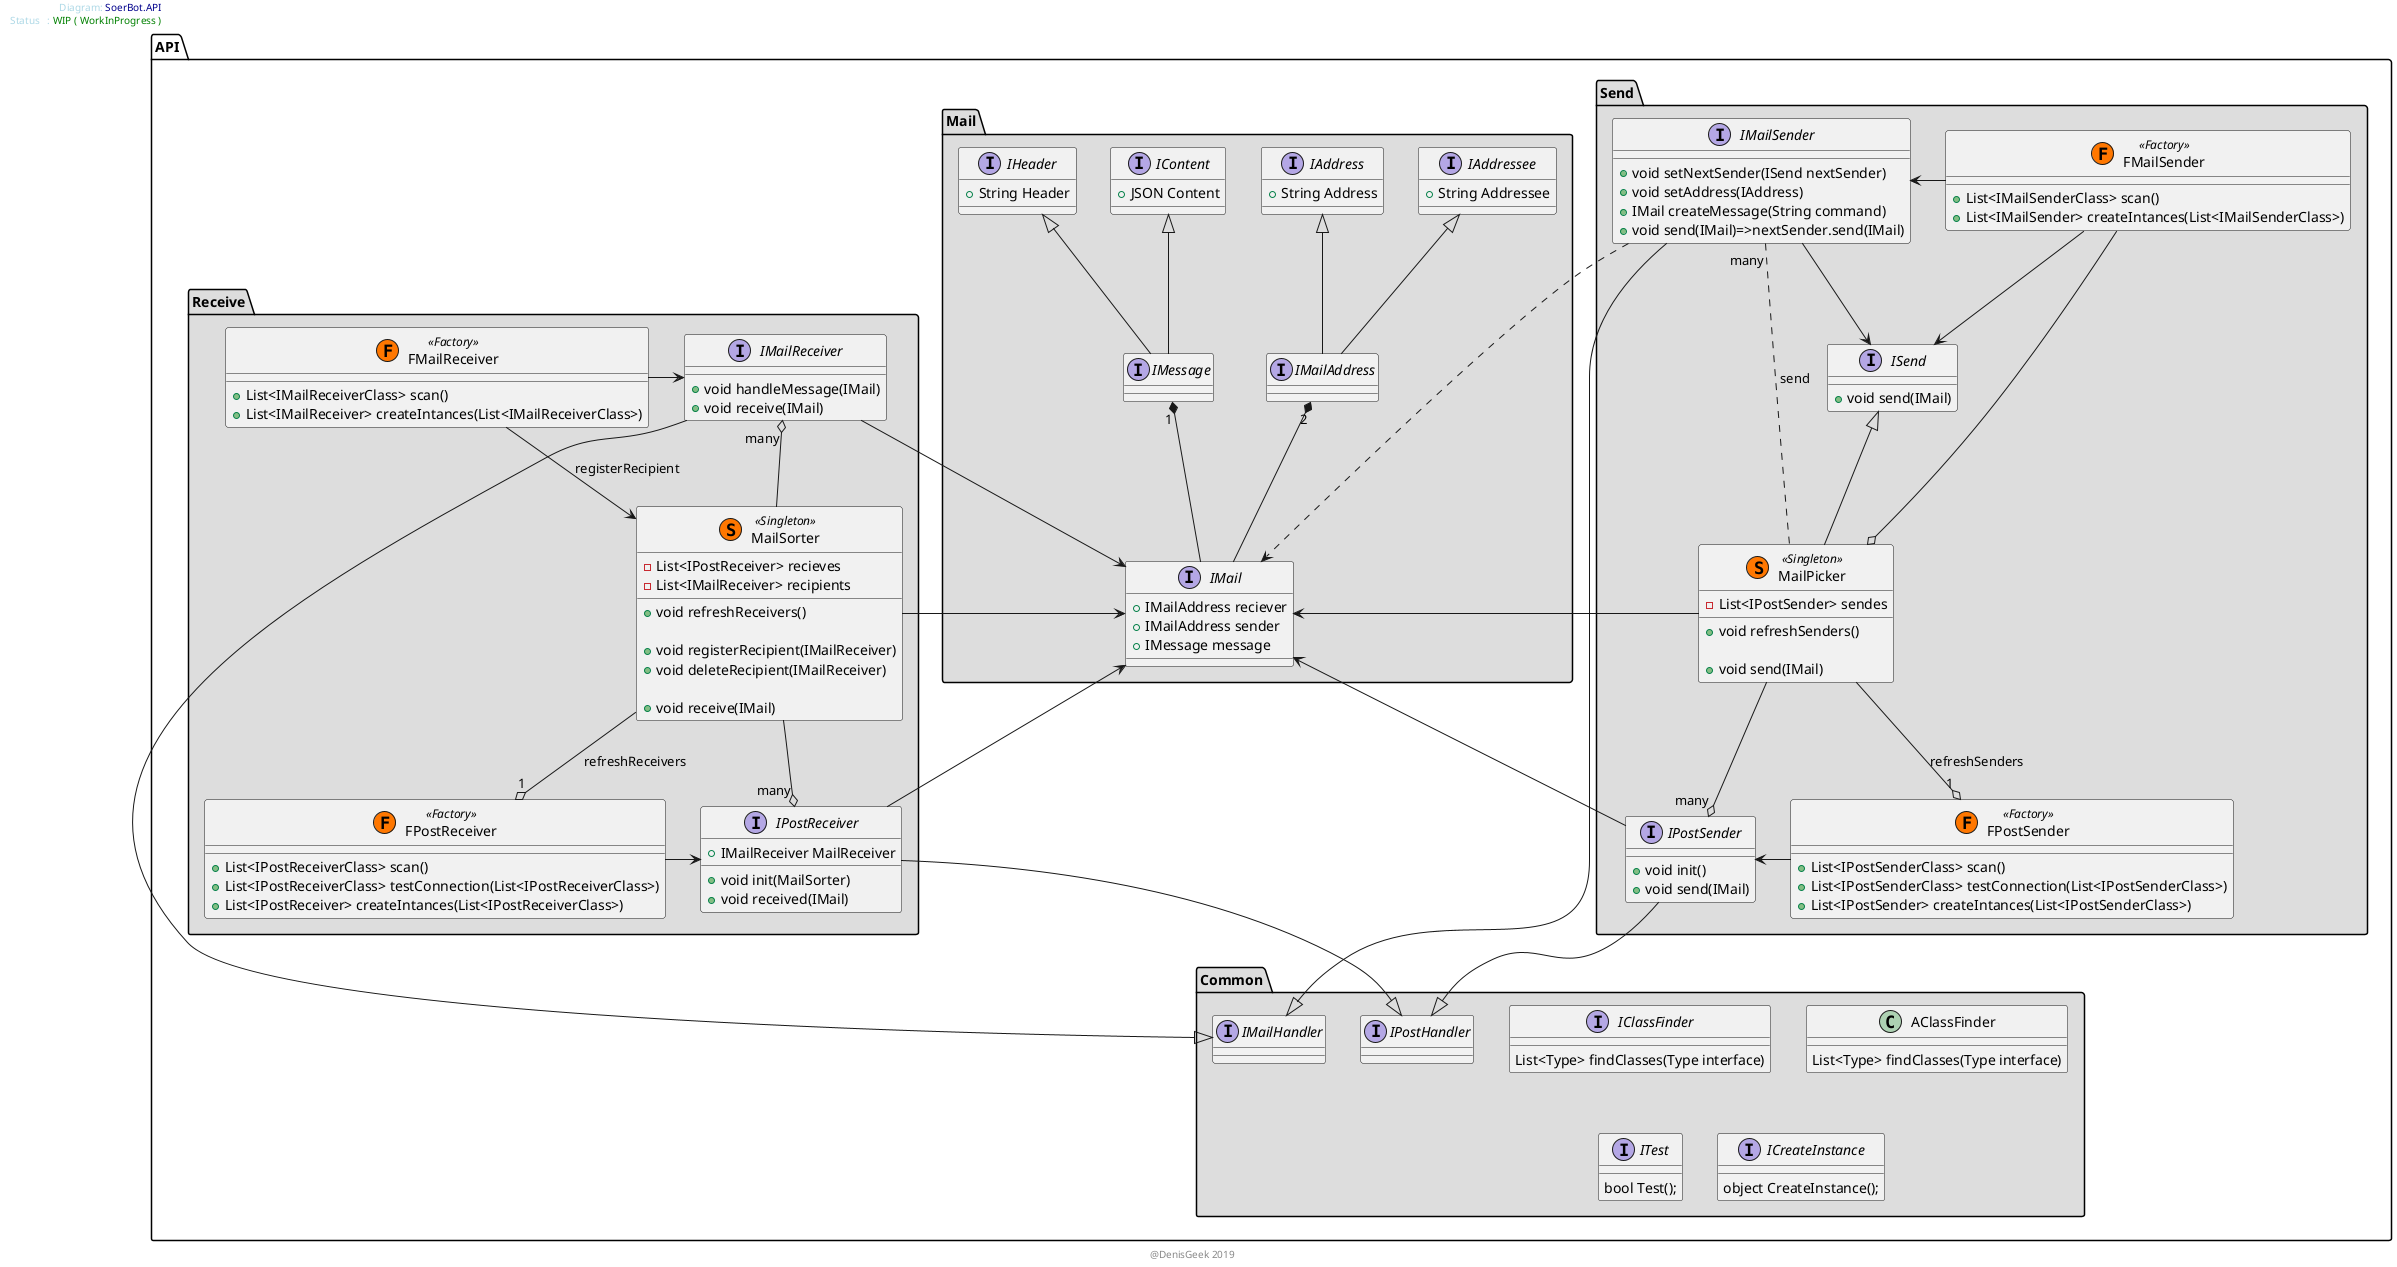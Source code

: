 @startuml

'// picture scale
scale 1 

' // chang graphic modifiers to string
' skinparam classAttributeIconSize 0

left header
<font color=lightblue>    Diagram:</font> <font color=darkBlue>SoerBot.API</font>
<font color=lightblue>    Status   :</font> <font color=green>WIP ( WorkInProgress )</font>
endheader

center footer @DenisGeek 2019

namespace API.Mail #DDDDDD {
    IMailAddress "2" *-- IMail
    IMessage "1" *-- IMail

    IContent <|-- IMessage
    IHeader <|-- IMessage
    IAddressee <|-- IMailAddress
    IAddress <|-- IMailAddress

    interface IAddress
    {
        + String Address 
    }
    interface IAddressee
    {
        + String Addressee
    } 

    interface IMailAddress
    {
    }

    interface IHeader
    {
        + String Header 
    }
    interface IContent
    {
        + JSON Content
    }
    interface IMessage
    {
    }
    interface IMail
    {
        + IMailAddress reciever
        + IMailAddress sender
        + IMessage message
    }
}

namespace API.Send #DDDDDD {
    interface ISend
    {
        + void send(IMail)
    }
    interface IMailSender
    {
        + void setNextSender(ISend nextSender)
        + void setAddress(IAddress)
        + IMail createMessage(String command)
        + void send(IMail)=>nextSender.send(IMail)
    }
    class MailPicker << (S,#FF7700) Singleton >>
    {
        - List<IPostSender> sendes
        + void refreshSenders()

        + void send(IMail)
    }
    interface IPostSender
    {
        + void init()
        + void send(IMail)
    }
    class FMailSender << (F,#FF7700) Factory >>
    {
        + List<IMailSenderClass> scan()
        + List<IMailSender> createIntances(List<IMailSenderClass>)
    }
    class FPostSender << (F,#FF7700) Factory >>
    {
        + List<IPostSenderClass> scan()
        + List<IPostSenderClass> testConnection(List<IPostSenderClass>)
        + List<IPostSender> createIntances(List<IPostSenderClass>)
    }
    IMailSender --> ISend
    ISend <|-- MailPicker
    FMailSender --o MailPicker
    FMailSender --> ISend
    FMailSender -> IMailSender
    IMailSender ..> API.Mail.IMail
    IMailSender "many" .. MailPicker :send
    MailPicker --> API.Mail.IMail
    MailPicker --o "1" FPostSender :refreshSenders
    MailPicker --o "many" IPostSender
    API.Mail.IMail <-- IPostSender
    IPostSender <- FPostSender
}


namespace API.Receive #DDDDDD {
    interface IMailReceiver
    {
        + void handleMessage(IMail)
        + void receive(IMail)
    }
    class MailSorter << (S,#FF7700) Singleton >>
    {
        - List<IPostReceiver> recieves
        - List<IMailReceiver> recipients
        + void refreshReceivers()
 
        + void registerRecipient(IMailReceiver)
        + void deleteRecipient(IMailReceiver)

       + void receive(IMail)
    }
    interface IPostReceiver
    {
        + IMailReceiver MailReceiver
        + void init(MailSorter)
        + void received(IMail)
    }
    class FMailReceiver << (F,#FF7700) Factory >>
    {
        + List<IMailReceiverClass> scan()
        + List<IMailReceiver> createIntances(List<IMailReceiverClass>)
    }
    class FPostReceiver << (F,#FF7700) Factory >>
    {
        + List<IPostReceiverClass> scan()
        + List<IPostReceiverClass> testConnection(List<IPostReceiverClass>)
        + List<IPostReceiver> createIntances(List<IPostReceiverClass>)
    }
    FMailReceiver --> MailSorter : registerRecipient
    IMailReceiver <- FMailReceiver
    IMailReceiver --> API.Mail.IMail
    IMailReceiver "many" o-- MailSorter
    MailSorter --> API.Mail.IMail
    MailSorter --o "1" FPostReceiver : refreshReceivers
    MailSorter --o "many" IPostReceiver
    API.Mail.IMail <-- IPostReceiver
    IPostReceiver <- FPostReceiver
}

namespace API.Common #DDDDDD {
    interface IClassFinder
    {
        List<Type> findClasses(Type interface)
    }
    class AClassFinder
    {
        List<Type> findClasses(Type interface)
    }
    interface ITest
    {
        bool Test();
    }
    interface ICreateInstance
    {
        object CreateInstance();
    }
    interface IMailHandler
    {
    }
    IMailHandler <|-- IMailReceiver
    IMailHandler <|-- IMailSender
    interface IPostHandler
    {
    }
    IPostReceiver --|> IPostHandler
    IPostSender  --|> IPostHandler

}







@enduml